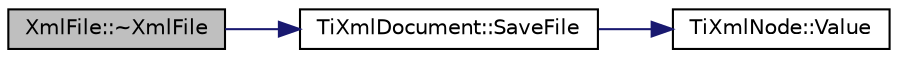 digraph "XmlFile::~XmlFile"
{
  edge [fontname="Helvetica",fontsize="10",labelfontname="Helvetica",labelfontsize="10"];
  node [fontname="Helvetica",fontsize="10",shape=record];
  rankdir="LR";
  Node1 [label="XmlFile::~XmlFile",height=0.2,width=0.4,color="black", fillcolor="grey75", style="filled", fontcolor="black"];
  Node1 -> Node2 [color="midnightblue",fontsize="10",style="solid",fontname="Helvetica"];
  Node2 [label="TiXmlDocument::SaveFile",height=0.2,width=0.4,color="black", fillcolor="white", style="filled",URL="$d6/d2e/class_ti_xml_document.html#a21c0aeb0d0a720169ad4ac89523ebe93",tooltip="Save a file using the current document value. Returns true if successful. "];
  Node2 -> Node3 [color="midnightblue",fontsize="10",style="solid",fontname="Helvetica"];
  Node3 [label="TiXmlNode::Value",height=0.2,width=0.4,color="black", fillcolor="white", style="filled",URL="$d9/dca/class_ti_xml_node.html#a77943eb90d12c2892b1337a9f5918b41"];
}
